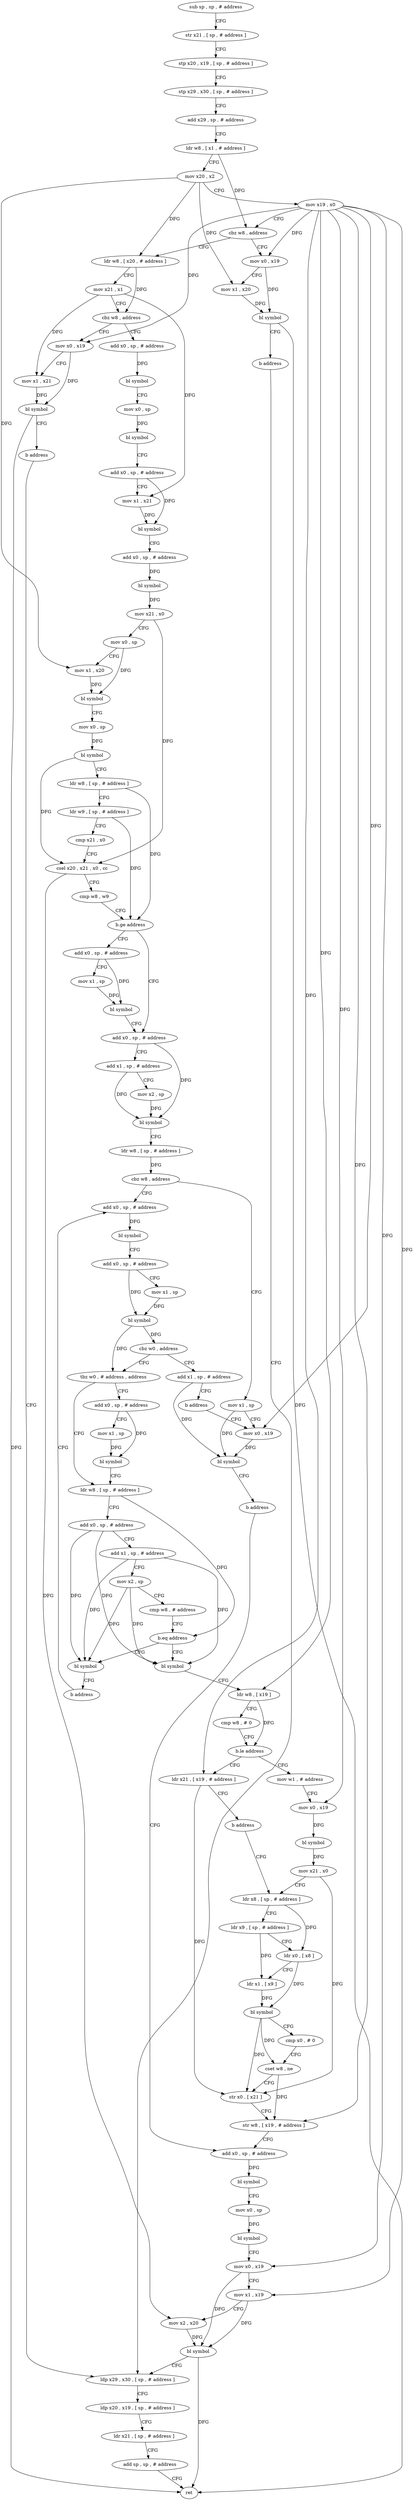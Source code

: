 digraph "func" {
"4228720" [label = "sub sp , sp , # address" ]
"4228724" [label = "str x21 , [ sp , # address ]" ]
"4228728" [label = "stp x20 , x19 , [ sp , # address ]" ]
"4228732" [label = "stp x29 , x30 , [ sp , # address ]" ]
"4228736" [label = "add x29 , sp , # address" ]
"4228740" [label = "ldr w8 , [ x1 , # address ]" ]
"4228744" [label = "mov x20 , x2" ]
"4228748" [label = "mov x19 , x0" ]
"4228752" [label = "cbz w8 , address" ]
"4228960" [label = "mov x0 , x19" ]
"4228756" [label = "ldr w8 , [ x20 , # address ]" ]
"4228964" [label = "mov x1 , x20" ]
"4228968" [label = "bl symbol" ]
"4228972" [label = "b address" ]
"4229124" [label = "ldp x29 , x30 , [ sp , # address ]" ]
"4228760" [label = "mov x21 , x1" ]
"4228764" [label = "cbz w8 , address" ]
"4228976" [label = "mov x0 , x19" ]
"4228768" [label = "add x0 , sp , # address" ]
"4229128" [label = "ldp x20 , x19 , [ sp , # address ]" ]
"4229132" [label = "ldr x21 , [ sp , # address ]" ]
"4229136" [label = "add sp , sp , # address" ]
"4229140" [label = "ret" ]
"4228980" [label = "mov x1 , x21" ]
"4228984" [label = "bl symbol" ]
"4228988" [label = "b address" ]
"4228772" [label = "bl symbol" ]
"4228776" [label = "mov x0 , sp" ]
"4228780" [label = "bl symbol" ]
"4228784" [label = "add x0 , sp , # address" ]
"4228788" [label = "mov x1 , x21" ]
"4228792" [label = "bl symbol" ]
"4228796" [label = "add x0 , sp , # address" ]
"4228800" [label = "bl symbol" ]
"4228804" [label = "mov x21 , x0" ]
"4228808" [label = "mov x0 , sp" ]
"4228812" [label = "mov x1 , x20" ]
"4228816" [label = "bl symbol" ]
"4228820" [label = "mov x0 , sp" ]
"4228824" [label = "bl symbol" ]
"4228828" [label = "ldr w8 , [ sp , # address ]" ]
"4228832" [label = "ldr w9 , [ sp , # address ]" ]
"4228836" [label = "cmp x21 , x0" ]
"4228840" [label = "csel x20 , x21 , x0 , cc" ]
"4228844" [label = "cmp w8 , w9" ]
"4228848" [label = "b.ge address" ]
"4228864" [label = "add x0 , sp , # address" ]
"4228852" [label = "add x0 , sp , # address" ]
"4228868" [label = "add x1 , sp , # address" ]
"4228872" [label = "mov x2 , sp" ]
"4228876" [label = "bl symbol" ]
"4228880" [label = "ldr w8 , [ sp , # address ]" ]
"4228884" [label = "cbz w8 , address" ]
"4229000" [label = "mov x1 , sp" ]
"4228888" [label = "add x0 , sp , # address" ]
"4228856" [label = "mov x1 , sp" ]
"4228860" [label = "bl symbol" ]
"4229004" [label = "mov x0 , x19" ]
"4228892" [label = "bl symbol" ]
"4228896" [label = "add x0 , sp , # address" ]
"4228900" [label = "mov x1 , sp" ]
"4228904" [label = "bl symbol" ]
"4228908" [label = "cbz w0 , address" ]
"4228992" [label = "add x1 , sp , # address" ]
"4228912" [label = "tbz w0 , # address , address" ]
"4229092" [label = "add x0 , sp , # address" ]
"4229096" [label = "bl symbol" ]
"4229100" [label = "mov x0 , sp" ]
"4229104" [label = "bl symbol" ]
"4229108" [label = "mov x0 , x19" ]
"4229112" [label = "mov x1 , x19" ]
"4229116" [label = "mov x2 , x20" ]
"4229120" [label = "bl symbol" ]
"4228996" [label = "b address" ]
"4228928" [label = "ldr w8 , [ sp , # address ]" ]
"4228916" [label = "add x0 , sp , # address" ]
"4229008" [label = "bl symbol" ]
"4229012" [label = "b address" ]
"4228932" [label = "add x0 , sp , # address" ]
"4228936" [label = "add x1 , sp , # address" ]
"4228940" [label = "mov x2 , sp" ]
"4228944" [label = "cmp w8 , # address" ]
"4228948" [label = "b.eq address" ]
"4229016" [label = "bl symbol" ]
"4228952" [label = "bl symbol" ]
"4228920" [label = "mov x1 , sp" ]
"4228924" [label = "bl symbol" ]
"4229020" [label = "ldr w8 , [ x19 ]" ]
"4229024" [label = "cmp w8 , # 0" ]
"4229028" [label = "b.le address" ]
"4229040" [label = "mov w1 , # address" ]
"4229032" [label = "ldr x21 , [ x19 , # address ]" ]
"4228956" [label = "b address" ]
"4229044" [label = "mov x0 , x19" ]
"4229048" [label = "bl symbol" ]
"4229052" [label = "mov x21 , x0" ]
"4229056" [label = "ldr x8 , [ sp , # address ]" ]
"4229036" [label = "b address" ]
"4229060" [label = "ldr x9 , [ sp , # address ]" ]
"4229064" [label = "ldr x0 , [ x8 ]" ]
"4229068" [label = "ldr x1 , [ x9 ]" ]
"4229072" [label = "bl symbol" ]
"4229076" [label = "cmp x0 , # 0" ]
"4229080" [label = "cset w8 , ne" ]
"4229084" [label = "str x0 , [ x21 ]" ]
"4229088" [label = "str w8 , [ x19 , # address ]" ]
"4228720" -> "4228724" [ label = "CFG" ]
"4228724" -> "4228728" [ label = "CFG" ]
"4228728" -> "4228732" [ label = "CFG" ]
"4228732" -> "4228736" [ label = "CFG" ]
"4228736" -> "4228740" [ label = "CFG" ]
"4228740" -> "4228744" [ label = "CFG" ]
"4228740" -> "4228752" [ label = "DFG" ]
"4228744" -> "4228748" [ label = "CFG" ]
"4228744" -> "4228964" [ label = "DFG" ]
"4228744" -> "4228756" [ label = "DFG" ]
"4228744" -> "4228812" [ label = "DFG" ]
"4228748" -> "4228752" [ label = "CFG" ]
"4228748" -> "4228960" [ label = "DFG" ]
"4228748" -> "4228976" [ label = "DFG" ]
"4228748" -> "4229004" [ label = "DFG" ]
"4228748" -> "4229108" [ label = "DFG" ]
"4228748" -> "4229112" [ label = "DFG" ]
"4228748" -> "4229020" [ label = "DFG" ]
"4228748" -> "4229044" [ label = "DFG" ]
"4228748" -> "4229032" [ label = "DFG" ]
"4228748" -> "4229088" [ label = "DFG" ]
"4228752" -> "4228960" [ label = "CFG" ]
"4228752" -> "4228756" [ label = "CFG" ]
"4228960" -> "4228964" [ label = "CFG" ]
"4228960" -> "4228968" [ label = "DFG" ]
"4228756" -> "4228760" [ label = "CFG" ]
"4228756" -> "4228764" [ label = "DFG" ]
"4228964" -> "4228968" [ label = "DFG" ]
"4228968" -> "4228972" [ label = "CFG" ]
"4228968" -> "4229140" [ label = "DFG" ]
"4228972" -> "4229124" [ label = "CFG" ]
"4229124" -> "4229128" [ label = "CFG" ]
"4228760" -> "4228764" [ label = "CFG" ]
"4228760" -> "4228980" [ label = "DFG" ]
"4228760" -> "4228788" [ label = "DFG" ]
"4228764" -> "4228976" [ label = "CFG" ]
"4228764" -> "4228768" [ label = "CFG" ]
"4228976" -> "4228980" [ label = "CFG" ]
"4228976" -> "4228984" [ label = "DFG" ]
"4228768" -> "4228772" [ label = "DFG" ]
"4229128" -> "4229132" [ label = "CFG" ]
"4229132" -> "4229136" [ label = "CFG" ]
"4229136" -> "4229140" [ label = "CFG" ]
"4228980" -> "4228984" [ label = "DFG" ]
"4228984" -> "4228988" [ label = "CFG" ]
"4228984" -> "4229140" [ label = "DFG" ]
"4228988" -> "4229124" [ label = "CFG" ]
"4228772" -> "4228776" [ label = "CFG" ]
"4228776" -> "4228780" [ label = "DFG" ]
"4228780" -> "4228784" [ label = "CFG" ]
"4228784" -> "4228788" [ label = "CFG" ]
"4228784" -> "4228792" [ label = "DFG" ]
"4228788" -> "4228792" [ label = "DFG" ]
"4228792" -> "4228796" [ label = "CFG" ]
"4228796" -> "4228800" [ label = "DFG" ]
"4228800" -> "4228804" [ label = "DFG" ]
"4228804" -> "4228808" [ label = "CFG" ]
"4228804" -> "4228840" [ label = "DFG" ]
"4228808" -> "4228812" [ label = "CFG" ]
"4228808" -> "4228816" [ label = "DFG" ]
"4228812" -> "4228816" [ label = "DFG" ]
"4228816" -> "4228820" [ label = "CFG" ]
"4228820" -> "4228824" [ label = "DFG" ]
"4228824" -> "4228828" [ label = "CFG" ]
"4228824" -> "4228840" [ label = "DFG" ]
"4228828" -> "4228832" [ label = "CFG" ]
"4228828" -> "4228848" [ label = "DFG" ]
"4228832" -> "4228836" [ label = "CFG" ]
"4228832" -> "4228848" [ label = "DFG" ]
"4228836" -> "4228840" [ label = "CFG" ]
"4228840" -> "4228844" [ label = "CFG" ]
"4228840" -> "4229116" [ label = "DFG" ]
"4228844" -> "4228848" [ label = "CFG" ]
"4228848" -> "4228864" [ label = "CFG" ]
"4228848" -> "4228852" [ label = "CFG" ]
"4228864" -> "4228868" [ label = "CFG" ]
"4228864" -> "4228876" [ label = "DFG" ]
"4228852" -> "4228856" [ label = "CFG" ]
"4228852" -> "4228860" [ label = "DFG" ]
"4228868" -> "4228872" [ label = "CFG" ]
"4228868" -> "4228876" [ label = "DFG" ]
"4228872" -> "4228876" [ label = "DFG" ]
"4228876" -> "4228880" [ label = "CFG" ]
"4228880" -> "4228884" [ label = "DFG" ]
"4228884" -> "4229000" [ label = "CFG" ]
"4228884" -> "4228888" [ label = "CFG" ]
"4229000" -> "4229004" [ label = "CFG" ]
"4229000" -> "4229008" [ label = "DFG" ]
"4228888" -> "4228892" [ label = "DFG" ]
"4228856" -> "4228860" [ label = "DFG" ]
"4228860" -> "4228864" [ label = "CFG" ]
"4229004" -> "4229008" [ label = "DFG" ]
"4228892" -> "4228896" [ label = "CFG" ]
"4228896" -> "4228900" [ label = "CFG" ]
"4228896" -> "4228904" [ label = "DFG" ]
"4228900" -> "4228904" [ label = "DFG" ]
"4228904" -> "4228908" [ label = "DFG" ]
"4228904" -> "4228912" [ label = "DFG" ]
"4228908" -> "4228992" [ label = "CFG" ]
"4228908" -> "4228912" [ label = "CFG" ]
"4228992" -> "4228996" [ label = "CFG" ]
"4228992" -> "4229008" [ label = "DFG" ]
"4228912" -> "4228928" [ label = "CFG" ]
"4228912" -> "4228916" [ label = "CFG" ]
"4229092" -> "4229096" [ label = "DFG" ]
"4229096" -> "4229100" [ label = "CFG" ]
"4229100" -> "4229104" [ label = "DFG" ]
"4229104" -> "4229108" [ label = "CFG" ]
"4229108" -> "4229112" [ label = "CFG" ]
"4229108" -> "4229120" [ label = "DFG" ]
"4229112" -> "4229116" [ label = "CFG" ]
"4229112" -> "4229120" [ label = "DFG" ]
"4229116" -> "4229120" [ label = "DFG" ]
"4229120" -> "4229124" [ label = "CFG" ]
"4229120" -> "4229140" [ label = "DFG" ]
"4228996" -> "4229004" [ label = "CFG" ]
"4228928" -> "4228932" [ label = "CFG" ]
"4228928" -> "4228948" [ label = "DFG" ]
"4228916" -> "4228920" [ label = "CFG" ]
"4228916" -> "4228924" [ label = "DFG" ]
"4229008" -> "4229012" [ label = "CFG" ]
"4229012" -> "4229092" [ label = "CFG" ]
"4228932" -> "4228936" [ label = "CFG" ]
"4228932" -> "4229016" [ label = "DFG" ]
"4228932" -> "4228952" [ label = "DFG" ]
"4228936" -> "4228940" [ label = "CFG" ]
"4228936" -> "4229016" [ label = "DFG" ]
"4228936" -> "4228952" [ label = "DFG" ]
"4228940" -> "4228944" [ label = "CFG" ]
"4228940" -> "4229016" [ label = "DFG" ]
"4228940" -> "4228952" [ label = "DFG" ]
"4228944" -> "4228948" [ label = "CFG" ]
"4228948" -> "4229016" [ label = "CFG" ]
"4228948" -> "4228952" [ label = "CFG" ]
"4229016" -> "4229020" [ label = "CFG" ]
"4228952" -> "4228956" [ label = "CFG" ]
"4228920" -> "4228924" [ label = "DFG" ]
"4228924" -> "4228928" [ label = "CFG" ]
"4229020" -> "4229024" [ label = "CFG" ]
"4229020" -> "4229028" [ label = "DFG" ]
"4229024" -> "4229028" [ label = "CFG" ]
"4229028" -> "4229040" [ label = "CFG" ]
"4229028" -> "4229032" [ label = "CFG" ]
"4229040" -> "4229044" [ label = "CFG" ]
"4229032" -> "4229036" [ label = "CFG" ]
"4229032" -> "4229084" [ label = "DFG" ]
"4228956" -> "4228888" [ label = "CFG" ]
"4229044" -> "4229048" [ label = "DFG" ]
"4229048" -> "4229052" [ label = "DFG" ]
"4229052" -> "4229056" [ label = "CFG" ]
"4229052" -> "4229084" [ label = "DFG" ]
"4229056" -> "4229060" [ label = "CFG" ]
"4229056" -> "4229064" [ label = "DFG" ]
"4229036" -> "4229056" [ label = "CFG" ]
"4229060" -> "4229064" [ label = "CFG" ]
"4229060" -> "4229068" [ label = "DFG" ]
"4229064" -> "4229068" [ label = "CFG" ]
"4229064" -> "4229072" [ label = "DFG" ]
"4229068" -> "4229072" [ label = "DFG" ]
"4229072" -> "4229076" [ label = "CFG" ]
"4229072" -> "4229080" [ label = "DFG" ]
"4229072" -> "4229084" [ label = "DFG" ]
"4229076" -> "4229080" [ label = "CFG" ]
"4229080" -> "4229084" [ label = "CFG" ]
"4229080" -> "4229088" [ label = "DFG" ]
"4229084" -> "4229088" [ label = "CFG" ]
"4229088" -> "4229092" [ label = "CFG" ]
}
